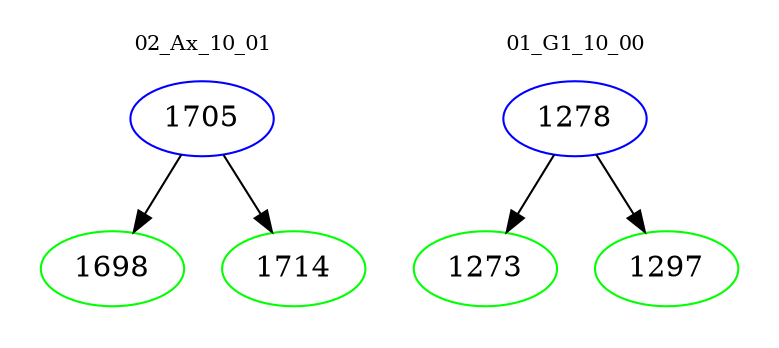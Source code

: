 digraph{
subgraph cluster_0 {
color = white
label = "02_Ax_10_01";
fontsize=10;
T0_1705 [label="1705", color="blue"]
T0_1705 -> T0_1698 [color="black"]
T0_1698 [label="1698", color="green"]
T0_1705 -> T0_1714 [color="black"]
T0_1714 [label="1714", color="green"]
}
subgraph cluster_1 {
color = white
label = "01_G1_10_00";
fontsize=10;
T1_1278 [label="1278", color="blue"]
T1_1278 -> T1_1273 [color="black"]
T1_1273 [label="1273", color="green"]
T1_1278 -> T1_1297 [color="black"]
T1_1297 [label="1297", color="green"]
}
}
